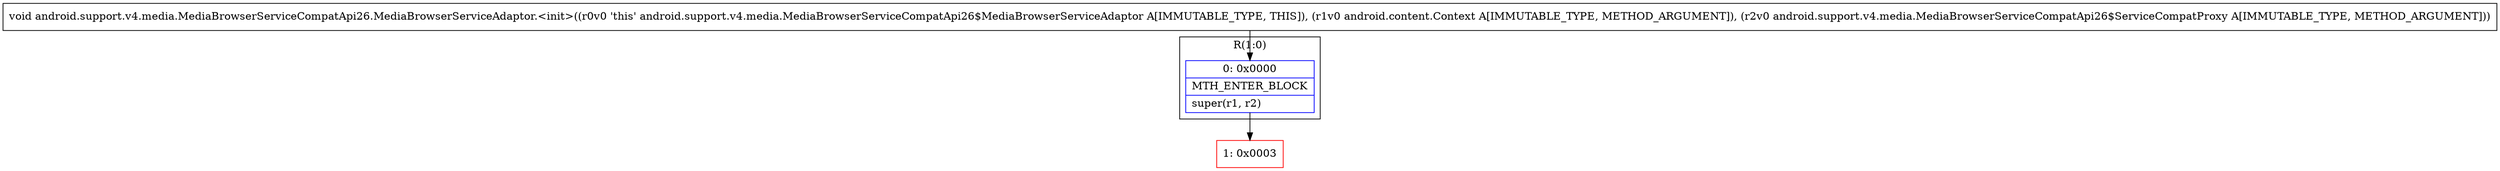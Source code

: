 digraph "CFG forandroid.support.v4.media.MediaBrowserServiceCompatApi26.MediaBrowserServiceAdaptor.\<init\>(Landroid\/content\/Context;Landroid\/support\/v4\/media\/MediaBrowserServiceCompatApi26$ServiceCompatProxy;)V" {
subgraph cluster_Region_1757370294 {
label = "R(1:0)";
node [shape=record,color=blue];
Node_0 [shape=record,label="{0\:\ 0x0000|MTH_ENTER_BLOCK\l|super(r1, r2)\l}"];
}
Node_1 [shape=record,color=red,label="{1\:\ 0x0003}"];
MethodNode[shape=record,label="{void android.support.v4.media.MediaBrowserServiceCompatApi26.MediaBrowserServiceAdaptor.\<init\>((r0v0 'this' android.support.v4.media.MediaBrowserServiceCompatApi26$MediaBrowserServiceAdaptor A[IMMUTABLE_TYPE, THIS]), (r1v0 android.content.Context A[IMMUTABLE_TYPE, METHOD_ARGUMENT]), (r2v0 android.support.v4.media.MediaBrowserServiceCompatApi26$ServiceCompatProxy A[IMMUTABLE_TYPE, METHOD_ARGUMENT])) }"];
MethodNode -> Node_0;
Node_0 -> Node_1;
}

